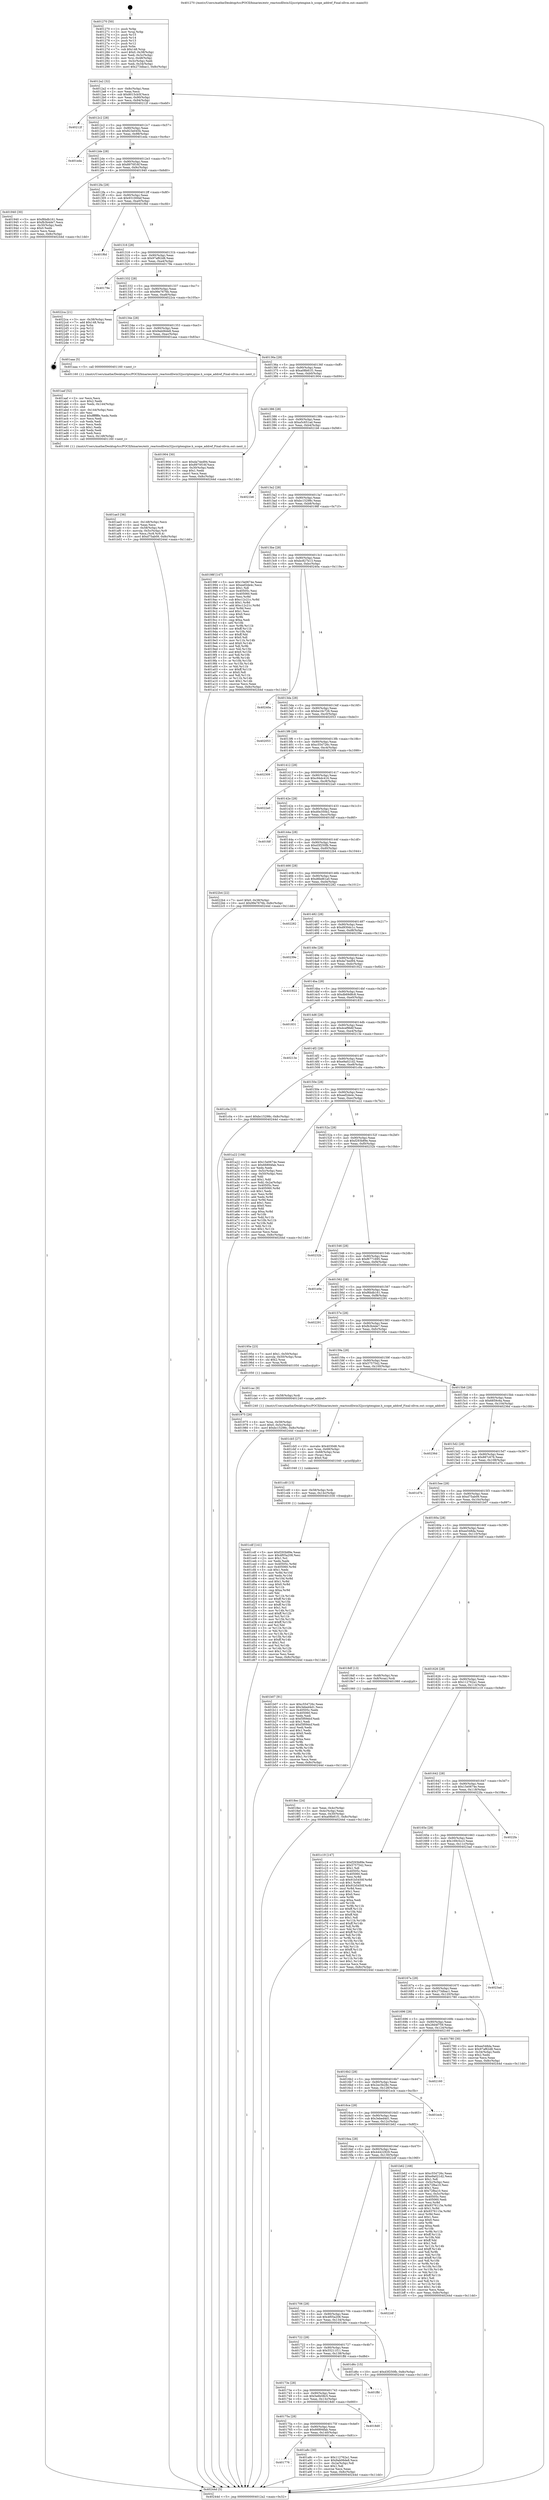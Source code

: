 digraph "0x401270" {
  label = "0x401270 (/mnt/c/Users/mathe/Desktop/tcc/POCII/binaries/extr_reactosdllwin32jscriptengine.h_scope_addref_Final-ollvm.out::main(0))"
  labelloc = "t"
  node[shape=record]

  Entry [label="",width=0.3,height=0.3,shape=circle,fillcolor=black,style=filled]
  "0x4012a2" [label="{
     0x4012a2 [32]\l
     | [instrs]\l
     &nbsp;&nbsp;0x4012a2 \<+6\>: mov -0x8c(%rbp),%eax\l
     &nbsp;&nbsp;0x4012a8 \<+2\>: mov %eax,%ecx\l
     &nbsp;&nbsp;0x4012aa \<+6\>: sub $0x8015cb5f,%ecx\l
     &nbsp;&nbsp;0x4012b0 \<+6\>: mov %eax,-0x90(%rbp)\l
     &nbsp;&nbsp;0x4012b6 \<+6\>: mov %ecx,-0x94(%rbp)\l
     &nbsp;&nbsp;0x4012bc \<+6\>: je 000000000040212f \<main+0xebf\>\l
  }"]
  "0x40212f" [label="{
     0x40212f\l
  }", style=dashed]
  "0x4012c2" [label="{
     0x4012c2 [28]\l
     | [instrs]\l
     &nbsp;&nbsp;0x4012c2 \<+5\>: jmp 00000000004012c7 \<main+0x57\>\l
     &nbsp;&nbsp;0x4012c7 \<+6\>: mov -0x90(%rbp),%eax\l
     &nbsp;&nbsp;0x4012cd \<+5\>: sub $0x823e045b,%eax\l
     &nbsp;&nbsp;0x4012d2 \<+6\>: mov %eax,-0x98(%rbp)\l
     &nbsp;&nbsp;0x4012d8 \<+6\>: je 0000000000401eda \<main+0xc6a\>\l
  }"]
  Exit [label="",width=0.3,height=0.3,shape=circle,fillcolor=black,style=filled,peripheries=2]
  "0x401eda" [label="{
     0x401eda\l
  }", style=dashed]
  "0x4012de" [label="{
     0x4012de [28]\l
     | [instrs]\l
     &nbsp;&nbsp;0x4012de \<+5\>: jmp 00000000004012e3 \<main+0x73\>\l
     &nbsp;&nbsp;0x4012e3 \<+6\>: mov -0x90(%rbp),%eax\l
     &nbsp;&nbsp;0x4012e9 \<+5\>: sub $0x8970f16f,%eax\l
     &nbsp;&nbsp;0x4012ee \<+6\>: mov %eax,-0x9c(%rbp)\l
     &nbsp;&nbsp;0x4012f4 \<+6\>: je 0000000000401940 \<main+0x6d0\>\l
  }"]
  "0x401cdf" [label="{
     0x401cdf [141]\l
     | [instrs]\l
     &nbsp;&nbsp;0x401cdf \<+5\>: mov $0xf293b89e,%eax\l
     &nbsp;&nbsp;0x401ce4 \<+5\>: mov $0x4f05a208,%esi\l
     &nbsp;&nbsp;0x401ce9 \<+2\>: mov $0x1,%cl\l
     &nbsp;&nbsp;0x401ceb \<+2\>: xor %edx,%edx\l
     &nbsp;&nbsp;0x401ced \<+8\>: mov 0x40505c,%r8d\l
     &nbsp;&nbsp;0x401cf5 \<+8\>: mov 0x405060,%r9d\l
     &nbsp;&nbsp;0x401cfd \<+3\>: sub $0x1,%edx\l
     &nbsp;&nbsp;0x401d00 \<+3\>: mov %r8d,%r10d\l
     &nbsp;&nbsp;0x401d03 \<+3\>: add %edx,%r10d\l
     &nbsp;&nbsp;0x401d06 \<+4\>: imul %r10d,%r8d\l
     &nbsp;&nbsp;0x401d0a \<+4\>: and $0x1,%r8d\l
     &nbsp;&nbsp;0x401d0e \<+4\>: cmp $0x0,%r8d\l
     &nbsp;&nbsp;0x401d12 \<+4\>: sete %r11b\l
     &nbsp;&nbsp;0x401d16 \<+4\>: cmp $0xa,%r9d\l
     &nbsp;&nbsp;0x401d1a \<+3\>: setl %bl\l
     &nbsp;&nbsp;0x401d1d \<+3\>: mov %r11b,%r14b\l
     &nbsp;&nbsp;0x401d20 \<+4\>: xor $0xff,%r14b\l
     &nbsp;&nbsp;0x401d24 \<+3\>: mov %bl,%r15b\l
     &nbsp;&nbsp;0x401d27 \<+4\>: xor $0xff,%r15b\l
     &nbsp;&nbsp;0x401d2b \<+3\>: xor $0x1,%cl\l
     &nbsp;&nbsp;0x401d2e \<+3\>: mov %r14b,%r12b\l
     &nbsp;&nbsp;0x401d31 \<+4\>: and $0xff,%r12b\l
     &nbsp;&nbsp;0x401d35 \<+3\>: and %cl,%r11b\l
     &nbsp;&nbsp;0x401d38 \<+3\>: mov %r15b,%r13b\l
     &nbsp;&nbsp;0x401d3b \<+4\>: and $0xff,%r13b\l
     &nbsp;&nbsp;0x401d3f \<+2\>: and %cl,%bl\l
     &nbsp;&nbsp;0x401d41 \<+3\>: or %r11b,%r12b\l
     &nbsp;&nbsp;0x401d44 \<+3\>: or %bl,%r13b\l
     &nbsp;&nbsp;0x401d47 \<+3\>: xor %r13b,%r12b\l
     &nbsp;&nbsp;0x401d4a \<+3\>: or %r15b,%r14b\l
     &nbsp;&nbsp;0x401d4d \<+4\>: xor $0xff,%r14b\l
     &nbsp;&nbsp;0x401d51 \<+3\>: or $0x1,%cl\l
     &nbsp;&nbsp;0x401d54 \<+3\>: and %cl,%r14b\l
     &nbsp;&nbsp;0x401d57 \<+3\>: or %r14b,%r12b\l
     &nbsp;&nbsp;0x401d5a \<+4\>: test $0x1,%r12b\l
     &nbsp;&nbsp;0x401d5e \<+3\>: cmovne %esi,%eax\l
     &nbsp;&nbsp;0x401d61 \<+6\>: mov %eax,-0x8c(%rbp)\l
     &nbsp;&nbsp;0x401d67 \<+5\>: jmp 000000000040244d \<main+0x11dd\>\l
  }"]
  "0x401940" [label="{
     0x401940 [30]\l
     | [instrs]\l
     &nbsp;&nbsp;0x401940 \<+5\>: mov $0xf6bdb161,%eax\l
     &nbsp;&nbsp;0x401945 \<+5\>: mov $0xfb3b4de7,%ecx\l
     &nbsp;&nbsp;0x40194a \<+3\>: mov -0x30(%rbp),%edx\l
     &nbsp;&nbsp;0x40194d \<+3\>: cmp $0x0,%edx\l
     &nbsp;&nbsp;0x401950 \<+3\>: cmove %ecx,%eax\l
     &nbsp;&nbsp;0x401953 \<+6\>: mov %eax,-0x8c(%rbp)\l
     &nbsp;&nbsp;0x401959 \<+5\>: jmp 000000000040244d \<main+0x11dd\>\l
  }"]
  "0x4012fa" [label="{
     0x4012fa [28]\l
     | [instrs]\l
     &nbsp;&nbsp;0x4012fa \<+5\>: jmp 00000000004012ff \<main+0x8f\>\l
     &nbsp;&nbsp;0x4012ff \<+6\>: mov -0x90(%rbp),%eax\l
     &nbsp;&nbsp;0x401305 \<+5\>: sub $0x931000ef,%eax\l
     &nbsp;&nbsp;0x40130a \<+6\>: mov %eax,-0xa0(%rbp)\l
     &nbsp;&nbsp;0x401310 \<+6\>: je 0000000000401f6d \<main+0xcfd\>\l
  }"]
  "0x401cd0" [label="{
     0x401cd0 [15]\l
     | [instrs]\l
     &nbsp;&nbsp;0x401cd0 \<+4\>: mov -0x58(%rbp),%rdi\l
     &nbsp;&nbsp;0x401cd4 \<+6\>: mov %eax,-0x14c(%rbp)\l
     &nbsp;&nbsp;0x401cda \<+5\>: call 0000000000401030 \<free@plt\>\l
     | [calls]\l
     &nbsp;&nbsp;0x401030 \{1\} (unknown)\l
  }"]
  "0x401f6d" [label="{
     0x401f6d\l
  }", style=dashed]
  "0x401316" [label="{
     0x401316 [28]\l
     | [instrs]\l
     &nbsp;&nbsp;0x401316 \<+5\>: jmp 000000000040131b \<main+0xab\>\l
     &nbsp;&nbsp;0x40131b \<+6\>: mov -0x90(%rbp),%eax\l
     &nbsp;&nbsp;0x401321 \<+5\>: sub $0x97af62d8,%eax\l
     &nbsp;&nbsp;0x401326 \<+6\>: mov %eax,-0xa4(%rbp)\l
     &nbsp;&nbsp;0x40132c \<+6\>: je 000000000040179e \<main+0x52e\>\l
  }"]
  "0x401cb5" [label="{
     0x401cb5 [27]\l
     | [instrs]\l
     &nbsp;&nbsp;0x401cb5 \<+10\>: movabs $0x4030d6,%rdi\l
     &nbsp;&nbsp;0x401cbf \<+4\>: mov %rax,-0x68(%rbp)\l
     &nbsp;&nbsp;0x401cc3 \<+4\>: mov -0x68(%rbp),%rax\l
     &nbsp;&nbsp;0x401cc7 \<+2\>: mov (%rax),%esi\l
     &nbsp;&nbsp;0x401cc9 \<+2\>: mov $0x0,%al\l
     &nbsp;&nbsp;0x401ccb \<+5\>: call 0000000000401040 \<printf@plt\>\l
     | [calls]\l
     &nbsp;&nbsp;0x401040 \{1\} (unknown)\l
  }"]
  "0x40179e" [label="{
     0x40179e\l
  }", style=dashed]
  "0x401332" [label="{
     0x401332 [28]\l
     | [instrs]\l
     &nbsp;&nbsp;0x401332 \<+5\>: jmp 0000000000401337 \<main+0xc7\>\l
     &nbsp;&nbsp;0x401337 \<+6\>: mov -0x90(%rbp),%eax\l
     &nbsp;&nbsp;0x40133d \<+5\>: sub $0x99e7676b,%eax\l
     &nbsp;&nbsp;0x401342 \<+6\>: mov %eax,-0xa8(%rbp)\l
     &nbsp;&nbsp;0x401348 \<+6\>: je 00000000004022ca \<main+0x105a\>\l
  }"]
  "0x401ae3" [label="{
     0x401ae3 [36]\l
     | [instrs]\l
     &nbsp;&nbsp;0x401ae3 \<+6\>: mov -0x148(%rbp),%ecx\l
     &nbsp;&nbsp;0x401ae9 \<+3\>: imul %eax,%ecx\l
     &nbsp;&nbsp;0x401aec \<+4\>: mov -0x58(%rbp),%r8\l
     &nbsp;&nbsp;0x401af0 \<+4\>: movslq -0x5c(%rbp),%r9\l
     &nbsp;&nbsp;0x401af4 \<+4\>: mov %ecx,(%r8,%r9,4)\l
     &nbsp;&nbsp;0x401af8 \<+10\>: movl $0xd75ab09,-0x8c(%rbp)\l
     &nbsp;&nbsp;0x401b02 \<+5\>: jmp 000000000040244d \<main+0x11dd\>\l
  }"]
  "0x4022ca" [label="{
     0x4022ca [21]\l
     | [instrs]\l
     &nbsp;&nbsp;0x4022ca \<+3\>: mov -0x38(%rbp),%eax\l
     &nbsp;&nbsp;0x4022cd \<+7\>: add $0x148,%rsp\l
     &nbsp;&nbsp;0x4022d4 \<+1\>: pop %rbx\l
     &nbsp;&nbsp;0x4022d5 \<+2\>: pop %r12\l
     &nbsp;&nbsp;0x4022d7 \<+2\>: pop %r13\l
     &nbsp;&nbsp;0x4022d9 \<+2\>: pop %r14\l
     &nbsp;&nbsp;0x4022db \<+2\>: pop %r15\l
     &nbsp;&nbsp;0x4022dd \<+1\>: pop %rbp\l
     &nbsp;&nbsp;0x4022de \<+1\>: ret\l
  }"]
  "0x40134e" [label="{
     0x40134e [28]\l
     | [instrs]\l
     &nbsp;&nbsp;0x40134e \<+5\>: jmp 0000000000401353 \<main+0xe3\>\l
     &nbsp;&nbsp;0x401353 \<+6\>: mov -0x90(%rbp),%eax\l
     &nbsp;&nbsp;0x401359 \<+5\>: sub $0x9ab06de8,%eax\l
     &nbsp;&nbsp;0x40135e \<+6\>: mov %eax,-0xac(%rbp)\l
     &nbsp;&nbsp;0x401364 \<+6\>: je 0000000000401aaa \<main+0x83a\>\l
  }"]
  "0x401aaf" [label="{
     0x401aaf [52]\l
     | [instrs]\l
     &nbsp;&nbsp;0x401aaf \<+2\>: xor %ecx,%ecx\l
     &nbsp;&nbsp;0x401ab1 \<+5\>: mov $0x2,%edx\l
     &nbsp;&nbsp;0x401ab6 \<+6\>: mov %edx,-0x144(%rbp)\l
     &nbsp;&nbsp;0x401abc \<+1\>: cltd\l
     &nbsp;&nbsp;0x401abd \<+6\>: mov -0x144(%rbp),%esi\l
     &nbsp;&nbsp;0x401ac3 \<+2\>: idiv %esi\l
     &nbsp;&nbsp;0x401ac5 \<+6\>: imul $0xfffffffe,%edx,%edx\l
     &nbsp;&nbsp;0x401acb \<+2\>: mov %ecx,%edi\l
     &nbsp;&nbsp;0x401acd \<+2\>: sub %edx,%edi\l
     &nbsp;&nbsp;0x401acf \<+2\>: mov %ecx,%edx\l
     &nbsp;&nbsp;0x401ad1 \<+3\>: sub $0x1,%edx\l
     &nbsp;&nbsp;0x401ad4 \<+2\>: add %edx,%edi\l
     &nbsp;&nbsp;0x401ad6 \<+2\>: sub %edi,%ecx\l
     &nbsp;&nbsp;0x401ad8 \<+6\>: mov %ecx,-0x148(%rbp)\l
     &nbsp;&nbsp;0x401ade \<+5\>: call 0000000000401160 \<next_i\>\l
     | [calls]\l
     &nbsp;&nbsp;0x401160 \{1\} (/mnt/c/Users/mathe/Desktop/tcc/POCII/binaries/extr_reactosdllwin32jscriptengine.h_scope_addref_Final-ollvm.out::next_i)\l
  }"]
  "0x401aaa" [label="{
     0x401aaa [5]\l
     | [instrs]\l
     &nbsp;&nbsp;0x401aaa \<+5\>: call 0000000000401160 \<next_i\>\l
     | [calls]\l
     &nbsp;&nbsp;0x401160 \{1\} (/mnt/c/Users/mathe/Desktop/tcc/POCII/binaries/extr_reactosdllwin32jscriptengine.h_scope_addref_Final-ollvm.out::next_i)\l
  }"]
  "0x40136a" [label="{
     0x40136a [28]\l
     | [instrs]\l
     &nbsp;&nbsp;0x40136a \<+5\>: jmp 000000000040136f \<main+0xff\>\l
     &nbsp;&nbsp;0x40136f \<+6\>: mov -0x90(%rbp),%eax\l
     &nbsp;&nbsp;0x401375 \<+5\>: sub $0xa08b81f1,%eax\l
     &nbsp;&nbsp;0x40137a \<+6\>: mov %eax,-0xb0(%rbp)\l
     &nbsp;&nbsp;0x401380 \<+6\>: je 0000000000401904 \<main+0x694\>\l
  }"]
  "0x401776" [label="{
     0x401776\l
  }", style=dashed]
  "0x401904" [label="{
     0x401904 [30]\l
     | [instrs]\l
     &nbsp;&nbsp;0x401904 \<+5\>: mov $0xda74ed94,%eax\l
     &nbsp;&nbsp;0x401909 \<+5\>: mov $0x8970f16f,%ecx\l
     &nbsp;&nbsp;0x40190e \<+3\>: mov -0x30(%rbp),%edx\l
     &nbsp;&nbsp;0x401911 \<+3\>: cmp $0x1,%edx\l
     &nbsp;&nbsp;0x401914 \<+3\>: cmovl %ecx,%eax\l
     &nbsp;&nbsp;0x401917 \<+6\>: mov %eax,-0x8c(%rbp)\l
     &nbsp;&nbsp;0x40191d \<+5\>: jmp 000000000040244d \<main+0x11dd\>\l
  }"]
  "0x401386" [label="{
     0x401386 [28]\l
     | [instrs]\l
     &nbsp;&nbsp;0x401386 \<+5\>: jmp 000000000040138b \<main+0x11b\>\l
     &nbsp;&nbsp;0x40138b \<+6\>: mov -0x90(%rbp),%eax\l
     &nbsp;&nbsp;0x401391 \<+5\>: sub $0xa5c651ad,%eax\l
     &nbsp;&nbsp;0x401396 \<+6\>: mov %eax,-0xb4(%rbp)\l
     &nbsp;&nbsp;0x40139c \<+6\>: je 00000000004021b6 \<main+0xf46\>\l
  }"]
  "0x401a8c" [label="{
     0x401a8c [30]\l
     | [instrs]\l
     &nbsp;&nbsp;0x401a8c \<+5\>: mov $0x112762a1,%eax\l
     &nbsp;&nbsp;0x401a91 \<+5\>: mov $0x9ab06de8,%ecx\l
     &nbsp;&nbsp;0x401a96 \<+3\>: mov -0x2a(%rbp),%dl\l
     &nbsp;&nbsp;0x401a99 \<+3\>: test $0x1,%dl\l
     &nbsp;&nbsp;0x401a9c \<+3\>: cmovne %ecx,%eax\l
     &nbsp;&nbsp;0x401a9f \<+6\>: mov %eax,-0x8c(%rbp)\l
     &nbsp;&nbsp;0x401aa5 \<+5\>: jmp 000000000040244d \<main+0x11dd\>\l
  }"]
  "0x4021b6" [label="{
     0x4021b6\l
  }", style=dashed]
  "0x4013a2" [label="{
     0x4013a2 [28]\l
     | [instrs]\l
     &nbsp;&nbsp;0x4013a2 \<+5\>: jmp 00000000004013a7 \<main+0x137\>\l
     &nbsp;&nbsp;0x4013a7 \<+6\>: mov -0x90(%rbp),%eax\l
     &nbsp;&nbsp;0x4013ad \<+5\>: sub $0xbc15298c,%eax\l
     &nbsp;&nbsp;0x4013b2 \<+6\>: mov %eax,-0xb8(%rbp)\l
     &nbsp;&nbsp;0x4013b8 \<+6\>: je 000000000040198f \<main+0x71f\>\l
  }"]
  "0x40175a" [label="{
     0x40175a [28]\l
     | [instrs]\l
     &nbsp;&nbsp;0x40175a \<+5\>: jmp 000000000040175f \<main+0x4ef\>\l
     &nbsp;&nbsp;0x40175f \<+6\>: mov -0x90(%rbp),%eax\l
     &nbsp;&nbsp;0x401765 \<+5\>: sub $0x66894fab,%eax\l
     &nbsp;&nbsp;0x40176a \<+6\>: mov %eax,-0x140(%rbp)\l
     &nbsp;&nbsp;0x401770 \<+6\>: je 0000000000401a8c \<main+0x81c\>\l
  }"]
  "0x40198f" [label="{
     0x40198f [147]\l
     | [instrs]\l
     &nbsp;&nbsp;0x40198f \<+5\>: mov $0x15e0674e,%eax\l
     &nbsp;&nbsp;0x401994 \<+5\>: mov $0xeef2de4c,%ecx\l
     &nbsp;&nbsp;0x401999 \<+2\>: mov $0x1,%dl\l
     &nbsp;&nbsp;0x40199b \<+7\>: mov 0x40505c,%esi\l
     &nbsp;&nbsp;0x4019a2 \<+7\>: mov 0x405060,%edi\l
     &nbsp;&nbsp;0x4019a9 \<+3\>: mov %esi,%r8d\l
     &nbsp;&nbsp;0x4019ac \<+7\>: sub $0xc12c21c,%r8d\l
     &nbsp;&nbsp;0x4019b3 \<+4\>: sub $0x1,%r8d\l
     &nbsp;&nbsp;0x4019b7 \<+7\>: add $0xc12c21c,%r8d\l
     &nbsp;&nbsp;0x4019be \<+4\>: imul %r8d,%esi\l
     &nbsp;&nbsp;0x4019c2 \<+3\>: and $0x1,%esi\l
     &nbsp;&nbsp;0x4019c5 \<+3\>: cmp $0x0,%esi\l
     &nbsp;&nbsp;0x4019c8 \<+4\>: sete %r9b\l
     &nbsp;&nbsp;0x4019cc \<+3\>: cmp $0xa,%edi\l
     &nbsp;&nbsp;0x4019cf \<+4\>: setl %r10b\l
     &nbsp;&nbsp;0x4019d3 \<+3\>: mov %r9b,%r11b\l
     &nbsp;&nbsp;0x4019d6 \<+4\>: xor $0xff,%r11b\l
     &nbsp;&nbsp;0x4019da \<+3\>: mov %r10b,%bl\l
     &nbsp;&nbsp;0x4019dd \<+3\>: xor $0xff,%bl\l
     &nbsp;&nbsp;0x4019e0 \<+3\>: xor $0x0,%dl\l
     &nbsp;&nbsp;0x4019e3 \<+3\>: mov %r11b,%r14b\l
     &nbsp;&nbsp;0x4019e6 \<+4\>: and $0x0,%r14b\l
     &nbsp;&nbsp;0x4019ea \<+3\>: and %dl,%r9b\l
     &nbsp;&nbsp;0x4019ed \<+3\>: mov %bl,%r15b\l
     &nbsp;&nbsp;0x4019f0 \<+4\>: and $0x0,%r15b\l
     &nbsp;&nbsp;0x4019f4 \<+3\>: and %dl,%r10b\l
     &nbsp;&nbsp;0x4019f7 \<+3\>: or %r9b,%r14b\l
     &nbsp;&nbsp;0x4019fa \<+3\>: or %r10b,%r15b\l
     &nbsp;&nbsp;0x4019fd \<+3\>: xor %r15b,%r14b\l
     &nbsp;&nbsp;0x401a00 \<+3\>: or %bl,%r11b\l
     &nbsp;&nbsp;0x401a03 \<+4\>: xor $0xff,%r11b\l
     &nbsp;&nbsp;0x401a07 \<+3\>: or $0x0,%dl\l
     &nbsp;&nbsp;0x401a0a \<+3\>: and %dl,%r11b\l
     &nbsp;&nbsp;0x401a0d \<+3\>: or %r11b,%r14b\l
     &nbsp;&nbsp;0x401a10 \<+4\>: test $0x1,%r14b\l
     &nbsp;&nbsp;0x401a14 \<+3\>: cmovne %ecx,%eax\l
     &nbsp;&nbsp;0x401a17 \<+6\>: mov %eax,-0x8c(%rbp)\l
     &nbsp;&nbsp;0x401a1d \<+5\>: jmp 000000000040244d \<main+0x11dd\>\l
  }"]
  "0x4013be" [label="{
     0x4013be [28]\l
     | [instrs]\l
     &nbsp;&nbsp;0x4013be \<+5\>: jmp 00000000004013c3 \<main+0x153\>\l
     &nbsp;&nbsp;0x4013c3 \<+6\>: mov -0x90(%rbp),%eax\l
     &nbsp;&nbsp;0x4013c9 \<+5\>: sub $0xbc827b13,%eax\l
     &nbsp;&nbsp;0x4013ce \<+6\>: mov %eax,-0xbc(%rbp)\l
     &nbsp;&nbsp;0x4013d4 \<+6\>: je 000000000040240a \<main+0x119a\>\l
  }"]
  "0x4018d0" [label="{
     0x4018d0\l
  }", style=dashed]
  "0x40240a" [label="{
     0x40240a\l
  }", style=dashed]
  "0x4013da" [label="{
     0x4013da [28]\l
     | [instrs]\l
     &nbsp;&nbsp;0x4013da \<+5\>: jmp 00000000004013df \<main+0x16f\>\l
     &nbsp;&nbsp;0x4013df \<+6\>: mov -0x90(%rbp),%eax\l
     &nbsp;&nbsp;0x4013e5 \<+5\>: sub $0xbe16c726,%eax\l
     &nbsp;&nbsp;0x4013ea \<+6\>: mov %eax,-0xc0(%rbp)\l
     &nbsp;&nbsp;0x4013f0 \<+6\>: je 0000000000402053 \<main+0xde3\>\l
  }"]
  "0x40173e" [label="{
     0x40173e [28]\l
     | [instrs]\l
     &nbsp;&nbsp;0x40173e \<+5\>: jmp 0000000000401743 \<main+0x4d3\>\l
     &nbsp;&nbsp;0x401743 \<+6\>: mov -0x90(%rbp),%eax\l
     &nbsp;&nbsp;0x401749 \<+5\>: sub $0x5e6b58c5,%eax\l
     &nbsp;&nbsp;0x40174e \<+6\>: mov %eax,-0x13c(%rbp)\l
     &nbsp;&nbsp;0x401754 \<+6\>: je 00000000004018d0 \<main+0x660\>\l
  }"]
  "0x402053" [label="{
     0x402053\l
  }", style=dashed]
  "0x4013f6" [label="{
     0x4013f6 [28]\l
     | [instrs]\l
     &nbsp;&nbsp;0x4013f6 \<+5\>: jmp 00000000004013fb \<main+0x18b\>\l
     &nbsp;&nbsp;0x4013fb \<+6\>: mov -0x90(%rbp),%eax\l
     &nbsp;&nbsp;0x401401 \<+5\>: sub $0xc554726c,%eax\l
     &nbsp;&nbsp;0x401406 \<+6\>: mov %eax,-0xc4(%rbp)\l
     &nbsp;&nbsp;0x40140c \<+6\>: je 0000000000402309 \<main+0x1099\>\l
  }"]
  "0x401ffd" [label="{
     0x401ffd\l
  }", style=dashed]
  "0x402309" [label="{
     0x402309\l
  }", style=dashed]
  "0x401412" [label="{
     0x401412 [28]\l
     | [instrs]\l
     &nbsp;&nbsp;0x401412 \<+5\>: jmp 0000000000401417 \<main+0x1a7\>\l
     &nbsp;&nbsp;0x401417 \<+6\>: mov -0x90(%rbp),%eax\l
     &nbsp;&nbsp;0x40141d \<+5\>: sub $0xc94dc416,%eax\l
     &nbsp;&nbsp;0x401422 \<+6\>: mov %eax,-0xc8(%rbp)\l
     &nbsp;&nbsp;0x401428 \<+6\>: je 00000000004022a0 \<main+0x1030\>\l
  }"]
  "0x401722" [label="{
     0x401722 [28]\l
     | [instrs]\l
     &nbsp;&nbsp;0x401722 \<+5\>: jmp 0000000000401727 \<main+0x4b7\>\l
     &nbsp;&nbsp;0x401727 \<+6\>: mov -0x90(%rbp),%eax\l
     &nbsp;&nbsp;0x40172d \<+5\>: sub $0x55211f11,%eax\l
     &nbsp;&nbsp;0x401732 \<+6\>: mov %eax,-0x138(%rbp)\l
     &nbsp;&nbsp;0x401738 \<+6\>: je 0000000000401ffd \<main+0xd8d\>\l
  }"]
  "0x4022a0" [label="{
     0x4022a0\l
  }", style=dashed]
  "0x40142e" [label="{
     0x40142e [28]\l
     | [instrs]\l
     &nbsp;&nbsp;0x40142e \<+5\>: jmp 0000000000401433 \<main+0x1c3\>\l
     &nbsp;&nbsp;0x401433 \<+6\>: mov -0x90(%rbp),%eax\l
     &nbsp;&nbsp;0x401439 \<+5\>: sub $0xd0e350e2,%eax\l
     &nbsp;&nbsp;0x40143e \<+6\>: mov %eax,-0xcc(%rbp)\l
     &nbsp;&nbsp;0x401444 \<+6\>: je 0000000000401fdf \<main+0xd6f\>\l
  }"]
  "0x401d6c" [label="{
     0x401d6c [15]\l
     | [instrs]\l
     &nbsp;&nbsp;0x401d6c \<+10\>: movl $0xd3f250fb,-0x8c(%rbp)\l
     &nbsp;&nbsp;0x401d76 \<+5\>: jmp 000000000040244d \<main+0x11dd\>\l
  }"]
  "0x401fdf" [label="{
     0x401fdf\l
  }", style=dashed]
  "0x40144a" [label="{
     0x40144a [28]\l
     | [instrs]\l
     &nbsp;&nbsp;0x40144a \<+5\>: jmp 000000000040144f \<main+0x1df\>\l
     &nbsp;&nbsp;0x40144f \<+6\>: mov -0x90(%rbp),%eax\l
     &nbsp;&nbsp;0x401455 \<+5\>: sub $0xd3f250fb,%eax\l
     &nbsp;&nbsp;0x40145a \<+6\>: mov %eax,-0xd0(%rbp)\l
     &nbsp;&nbsp;0x401460 \<+6\>: je 00000000004022b4 \<main+0x1044\>\l
  }"]
  "0x401706" [label="{
     0x401706 [28]\l
     | [instrs]\l
     &nbsp;&nbsp;0x401706 \<+5\>: jmp 000000000040170b \<main+0x49b\>\l
     &nbsp;&nbsp;0x40170b \<+6\>: mov -0x90(%rbp),%eax\l
     &nbsp;&nbsp;0x401711 \<+5\>: sub $0x4f05a208,%eax\l
     &nbsp;&nbsp;0x401716 \<+6\>: mov %eax,-0x134(%rbp)\l
     &nbsp;&nbsp;0x40171c \<+6\>: je 0000000000401d6c \<main+0xafc\>\l
  }"]
  "0x4022b4" [label="{
     0x4022b4 [22]\l
     | [instrs]\l
     &nbsp;&nbsp;0x4022b4 \<+7\>: movl $0x0,-0x38(%rbp)\l
     &nbsp;&nbsp;0x4022bb \<+10\>: movl $0x99e7676b,-0x8c(%rbp)\l
     &nbsp;&nbsp;0x4022c5 \<+5\>: jmp 000000000040244d \<main+0x11dd\>\l
  }"]
  "0x401466" [label="{
     0x401466 [28]\l
     | [instrs]\l
     &nbsp;&nbsp;0x401466 \<+5\>: jmp 000000000040146b \<main+0x1fb\>\l
     &nbsp;&nbsp;0x40146b \<+6\>: mov -0x90(%rbp),%eax\l
     &nbsp;&nbsp;0x401471 \<+5\>: sub $0xd6bd61a0,%eax\l
     &nbsp;&nbsp;0x401476 \<+6\>: mov %eax,-0xd4(%rbp)\l
     &nbsp;&nbsp;0x40147c \<+6\>: je 0000000000402282 \<main+0x1012\>\l
  }"]
  "0x4022df" [label="{
     0x4022df\l
  }", style=dashed]
  "0x402282" [label="{
     0x402282\l
  }", style=dashed]
  "0x401482" [label="{
     0x401482 [28]\l
     | [instrs]\l
     &nbsp;&nbsp;0x401482 \<+5\>: jmp 0000000000401487 \<main+0x217\>\l
     &nbsp;&nbsp;0x401487 \<+6\>: mov -0x90(%rbp),%eax\l
     &nbsp;&nbsp;0x40148d \<+5\>: sub $0xd930dc1c,%eax\l
     &nbsp;&nbsp;0x401492 \<+6\>: mov %eax,-0xd8(%rbp)\l
     &nbsp;&nbsp;0x401498 \<+6\>: je 000000000040239e \<main+0x112e\>\l
  }"]
  "0x4016ea" [label="{
     0x4016ea [28]\l
     | [instrs]\l
     &nbsp;&nbsp;0x4016ea \<+5\>: jmp 00000000004016ef \<main+0x47f\>\l
     &nbsp;&nbsp;0x4016ef \<+6\>: mov -0x90(%rbp),%eax\l
     &nbsp;&nbsp;0x4016f5 \<+5\>: sub $0x44422929,%eax\l
     &nbsp;&nbsp;0x4016fa \<+6\>: mov %eax,-0x130(%rbp)\l
     &nbsp;&nbsp;0x401700 \<+6\>: je 00000000004022df \<main+0x106f\>\l
  }"]
  "0x40239e" [label="{
     0x40239e\l
  }", style=dashed]
  "0x40149e" [label="{
     0x40149e [28]\l
     | [instrs]\l
     &nbsp;&nbsp;0x40149e \<+5\>: jmp 00000000004014a3 \<main+0x233\>\l
     &nbsp;&nbsp;0x4014a3 \<+6\>: mov -0x90(%rbp),%eax\l
     &nbsp;&nbsp;0x4014a9 \<+5\>: sub $0xda74ed94,%eax\l
     &nbsp;&nbsp;0x4014ae \<+6\>: mov %eax,-0xdc(%rbp)\l
     &nbsp;&nbsp;0x4014b4 \<+6\>: je 0000000000401922 \<main+0x6b2\>\l
  }"]
  "0x401b62" [label="{
     0x401b62 [168]\l
     | [instrs]\l
     &nbsp;&nbsp;0x401b62 \<+5\>: mov $0xc554726c,%eax\l
     &nbsp;&nbsp;0x401b67 \<+5\>: mov $0xe9a021d2,%ecx\l
     &nbsp;&nbsp;0x401b6c \<+2\>: mov $0x1,%dl\l
     &nbsp;&nbsp;0x401b6e \<+3\>: mov -0x5c(%rbp),%esi\l
     &nbsp;&nbsp;0x401b71 \<+6\>: add $0x72fba10,%esi\l
     &nbsp;&nbsp;0x401b77 \<+3\>: add $0x1,%esi\l
     &nbsp;&nbsp;0x401b7a \<+6\>: sub $0x72fba10,%esi\l
     &nbsp;&nbsp;0x401b80 \<+3\>: mov %esi,-0x5c(%rbp)\l
     &nbsp;&nbsp;0x401b83 \<+7\>: mov 0x40505c,%esi\l
     &nbsp;&nbsp;0x401b8a \<+7\>: mov 0x405060,%edi\l
     &nbsp;&nbsp;0x401b91 \<+3\>: mov %esi,%r8d\l
     &nbsp;&nbsp;0x401b94 \<+7\>: add $0x9376115e,%r8d\l
     &nbsp;&nbsp;0x401b9b \<+4\>: sub $0x1,%r8d\l
     &nbsp;&nbsp;0x401b9f \<+7\>: sub $0x9376115e,%r8d\l
     &nbsp;&nbsp;0x401ba6 \<+4\>: imul %r8d,%esi\l
     &nbsp;&nbsp;0x401baa \<+3\>: and $0x1,%esi\l
     &nbsp;&nbsp;0x401bad \<+3\>: cmp $0x0,%esi\l
     &nbsp;&nbsp;0x401bb0 \<+4\>: sete %r9b\l
     &nbsp;&nbsp;0x401bb4 \<+3\>: cmp $0xa,%edi\l
     &nbsp;&nbsp;0x401bb7 \<+4\>: setl %r10b\l
     &nbsp;&nbsp;0x401bbb \<+3\>: mov %r9b,%r11b\l
     &nbsp;&nbsp;0x401bbe \<+4\>: xor $0xff,%r11b\l
     &nbsp;&nbsp;0x401bc2 \<+3\>: mov %r10b,%bl\l
     &nbsp;&nbsp;0x401bc5 \<+3\>: xor $0xff,%bl\l
     &nbsp;&nbsp;0x401bc8 \<+3\>: xor $0x1,%dl\l
     &nbsp;&nbsp;0x401bcb \<+3\>: mov %r11b,%r14b\l
     &nbsp;&nbsp;0x401bce \<+4\>: and $0xff,%r14b\l
     &nbsp;&nbsp;0x401bd2 \<+3\>: and %dl,%r9b\l
     &nbsp;&nbsp;0x401bd5 \<+3\>: mov %bl,%r15b\l
     &nbsp;&nbsp;0x401bd8 \<+4\>: and $0xff,%r15b\l
     &nbsp;&nbsp;0x401bdc \<+3\>: and %dl,%r10b\l
     &nbsp;&nbsp;0x401bdf \<+3\>: or %r9b,%r14b\l
     &nbsp;&nbsp;0x401be2 \<+3\>: or %r10b,%r15b\l
     &nbsp;&nbsp;0x401be5 \<+3\>: xor %r15b,%r14b\l
     &nbsp;&nbsp;0x401be8 \<+3\>: or %bl,%r11b\l
     &nbsp;&nbsp;0x401beb \<+4\>: xor $0xff,%r11b\l
     &nbsp;&nbsp;0x401bef \<+3\>: or $0x1,%dl\l
     &nbsp;&nbsp;0x401bf2 \<+3\>: and %dl,%r11b\l
     &nbsp;&nbsp;0x401bf5 \<+3\>: or %r11b,%r14b\l
     &nbsp;&nbsp;0x401bf8 \<+4\>: test $0x1,%r14b\l
     &nbsp;&nbsp;0x401bfc \<+3\>: cmovne %ecx,%eax\l
     &nbsp;&nbsp;0x401bff \<+6\>: mov %eax,-0x8c(%rbp)\l
     &nbsp;&nbsp;0x401c05 \<+5\>: jmp 000000000040244d \<main+0x11dd\>\l
  }"]
  "0x401922" [label="{
     0x401922\l
  }", style=dashed]
  "0x4014ba" [label="{
     0x4014ba [28]\l
     | [instrs]\l
     &nbsp;&nbsp;0x4014ba \<+5\>: jmp 00000000004014bf \<main+0x24f\>\l
     &nbsp;&nbsp;0x4014bf \<+6\>: mov -0x90(%rbp),%eax\l
     &nbsp;&nbsp;0x4014c5 \<+5\>: sub $0xdb69d8c8,%eax\l
     &nbsp;&nbsp;0x4014ca \<+6\>: mov %eax,-0xe0(%rbp)\l
     &nbsp;&nbsp;0x4014d0 \<+6\>: je 0000000000401831 \<main+0x5c1\>\l
  }"]
  "0x4016ce" [label="{
     0x4016ce [28]\l
     | [instrs]\l
     &nbsp;&nbsp;0x4016ce \<+5\>: jmp 00000000004016d3 \<main+0x463\>\l
     &nbsp;&nbsp;0x4016d3 \<+6\>: mov -0x90(%rbp),%eax\l
     &nbsp;&nbsp;0x4016d9 \<+5\>: sub $0x3ebed4d1,%eax\l
     &nbsp;&nbsp;0x4016de \<+6\>: mov %eax,-0x12c(%rbp)\l
     &nbsp;&nbsp;0x4016e4 \<+6\>: je 0000000000401b62 \<main+0x8f2\>\l
  }"]
  "0x401831" [label="{
     0x401831\l
  }", style=dashed]
  "0x4014d6" [label="{
     0x4014d6 [28]\l
     | [instrs]\l
     &nbsp;&nbsp;0x4014d6 \<+5\>: jmp 00000000004014db \<main+0x26b\>\l
     &nbsp;&nbsp;0x4014db \<+6\>: mov -0x90(%rbp),%eax\l
     &nbsp;&nbsp;0x4014e1 \<+5\>: sub $0xdcef9b6f,%eax\l
     &nbsp;&nbsp;0x4014e6 \<+6\>: mov %eax,-0xe4(%rbp)\l
     &nbsp;&nbsp;0x4014ec \<+6\>: je 000000000040213e \<main+0xece\>\l
  }"]
  "0x401ecb" [label="{
     0x401ecb\l
  }", style=dashed]
  "0x40213e" [label="{
     0x40213e\l
  }", style=dashed]
  "0x4014f2" [label="{
     0x4014f2 [28]\l
     | [instrs]\l
     &nbsp;&nbsp;0x4014f2 \<+5\>: jmp 00000000004014f7 \<main+0x287\>\l
     &nbsp;&nbsp;0x4014f7 \<+6\>: mov -0x90(%rbp),%eax\l
     &nbsp;&nbsp;0x4014fd \<+5\>: sub $0xe9a021d2,%eax\l
     &nbsp;&nbsp;0x401502 \<+6\>: mov %eax,-0xe8(%rbp)\l
     &nbsp;&nbsp;0x401508 \<+6\>: je 0000000000401c0a \<main+0x99a\>\l
  }"]
  "0x4016b2" [label="{
     0x4016b2 [28]\l
     | [instrs]\l
     &nbsp;&nbsp;0x4016b2 \<+5\>: jmp 00000000004016b7 \<main+0x447\>\l
     &nbsp;&nbsp;0x4016b7 \<+6\>: mov -0x90(%rbp),%eax\l
     &nbsp;&nbsp;0x4016bd \<+5\>: sub $0x2ec5b28c,%eax\l
     &nbsp;&nbsp;0x4016c2 \<+6\>: mov %eax,-0x128(%rbp)\l
     &nbsp;&nbsp;0x4016c8 \<+6\>: je 0000000000401ecb \<main+0xc5b\>\l
  }"]
  "0x401c0a" [label="{
     0x401c0a [15]\l
     | [instrs]\l
     &nbsp;&nbsp;0x401c0a \<+10\>: movl $0xbc15298c,-0x8c(%rbp)\l
     &nbsp;&nbsp;0x401c14 \<+5\>: jmp 000000000040244d \<main+0x11dd\>\l
  }"]
  "0x40150e" [label="{
     0x40150e [28]\l
     | [instrs]\l
     &nbsp;&nbsp;0x40150e \<+5\>: jmp 0000000000401513 \<main+0x2a3\>\l
     &nbsp;&nbsp;0x401513 \<+6\>: mov -0x90(%rbp),%eax\l
     &nbsp;&nbsp;0x401519 \<+5\>: sub $0xeef2de4c,%eax\l
     &nbsp;&nbsp;0x40151e \<+6\>: mov %eax,-0xec(%rbp)\l
     &nbsp;&nbsp;0x401524 \<+6\>: je 0000000000401a22 \<main+0x7b2\>\l
  }"]
  "0x402160" [label="{
     0x402160\l
  }", style=dashed]
  "0x401a22" [label="{
     0x401a22 [106]\l
     | [instrs]\l
     &nbsp;&nbsp;0x401a22 \<+5\>: mov $0x15e0674e,%eax\l
     &nbsp;&nbsp;0x401a27 \<+5\>: mov $0x66894fab,%ecx\l
     &nbsp;&nbsp;0x401a2c \<+2\>: xor %edx,%edx\l
     &nbsp;&nbsp;0x401a2e \<+3\>: mov -0x5c(%rbp),%esi\l
     &nbsp;&nbsp;0x401a31 \<+3\>: cmp -0x50(%rbp),%esi\l
     &nbsp;&nbsp;0x401a34 \<+4\>: setl %dil\l
     &nbsp;&nbsp;0x401a38 \<+4\>: and $0x1,%dil\l
     &nbsp;&nbsp;0x401a3c \<+4\>: mov %dil,-0x2a(%rbp)\l
     &nbsp;&nbsp;0x401a40 \<+7\>: mov 0x40505c,%esi\l
     &nbsp;&nbsp;0x401a47 \<+8\>: mov 0x405060,%r8d\l
     &nbsp;&nbsp;0x401a4f \<+3\>: sub $0x1,%edx\l
     &nbsp;&nbsp;0x401a52 \<+3\>: mov %esi,%r9d\l
     &nbsp;&nbsp;0x401a55 \<+3\>: add %edx,%r9d\l
     &nbsp;&nbsp;0x401a58 \<+4\>: imul %r9d,%esi\l
     &nbsp;&nbsp;0x401a5c \<+3\>: and $0x1,%esi\l
     &nbsp;&nbsp;0x401a5f \<+3\>: cmp $0x0,%esi\l
     &nbsp;&nbsp;0x401a62 \<+4\>: sete %dil\l
     &nbsp;&nbsp;0x401a66 \<+4\>: cmp $0xa,%r8d\l
     &nbsp;&nbsp;0x401a6a \<+4\>: setl %r10b\l
     &nbsp;&nbsp;0x401a6e \<+3\>: mov %dil,%r11b\l
     &nbsp;&nbsp;0x401a71 \<+3\>: and %r10b,%r11b\l
     &nbsp;&nbsp;0x401a74 \<+3\>: xor %r10b,%dil\l
     &nbsp;&nbsp;0x401a77 \<+3\>: or %dil,%r11b\l
     &nbsp;&nbsp;0x401a7a \<+4\>: test $0x1,%r11b\l
     &nbsp;&nbsp;0x401a7e \<+3\>: cmovne %ecx,%eax\l
     &nbsp;&nbsp;0x401a81 \<+6\>: mov %eax,-0x8c(%rbp)\l
     &nbsp;&nbsp;0x401a87 \<+5\>: jmp 000000000040244d \<main+0x11dd\>\l
  }"]
  "0x40152a" [label="{
     0x40152a [28]\l
     | [instrs]\l
     &nbsp;&nbsp;0x40152a \<+5\>: jmp 000000000040152f \<main+0x2bf\>\l
     &nbsp;&nbsp;0x40152f \<+6\>: mov -0x90(%rbp),%eax\l
     &nbsp;&nbsp;0x401535 \<+5\>: sub $0xf293b89e,%eax\l
     &nbsp;&nbsp;0x40153a \<+6\>: mov %eax,-0xf0(%rbp)\l
     &nbsp;&nbsp;0x401540 \<+6\>: je 000000000040232b \<main+0x10bb\>\l
  }"]
  "0x401975" [label="{
     0x401975 [26]\l
     | [instrs]\l
     &nbsp;&nbsp;0x401975 \<+4\>: mov %rax,-0x58(%rbp)\l
     &nbsp;&nbsp;0x401979 \<+7\>: movl $0x0,-0x5c(%rbp)\l
     &nbsp;&nbsp;0x401980 \<+10\>: movl $0xbc15298c,-0x8c(%rbp)\l
     &nbsp;&nbsp;0x40198a \<+5\>: jmp 000000000040244d \<main+0x11dd\>\l
  }"]
  "0x40232b" [label="{
     0x40232b\l
  }", style=dashed]
  "0x401546" [label="{
     0x401546 [28]\l
     | [instrs]\l
     &nbsp;&nbsp;0x401546 \<+5\>: jmp 000000000040154b \<main+0x2db\>\l
     &nbsp;&nbsp;0x40154b \<+6\>: mov -0x90(%rbp),%eax\l
     &nbsp;&nbsp;0x401551 \<+5\>: sub $0xf6771695,%eax\l
     &nbsp;&nbsp;0x401556 \<+6\>: mov %eax,-0xf4(%rbp)\l
     &nbsp;&nbsp;0x40155c \<+6\>: je 0000000000401e0e \<main+0xb9e\>\l
  }"]
  "0x4018ec" [label="{
     0x4018ec [24]\l
     | [instrs]\l
     &nbsp;&nbsp;0x4018ec \<+3\>: mov %eax,-0x4c(%rbp)\l
     &nbsp;&nbsp;0x4018ef \<+3\>: mov -0x4c(%rbp),%eax\l
     &nbsp;&nbsp;0x4018f2 \<+3\>: mov %eax,-0x30(%rbp)\l
     &nbsp;&nbsp;0x4018f5 \<+10\>: movl $0xa08b81f1,-0x8c(%rbp)\l
     &nbsp;&nbsp;0x4018ff \<+5\>: jmp 000000000040244d \<main+0x11dd\>\l
  }"]
  "0x401e0e" [label="{
     0x401e0e\l
  }", style=dashed]
  "0x401562" [label="{
     0x401562 [28]\l
     | [instrs]\l
     &nbsp;&nbsp;0x401562 \<+5\>: jmp 0000000000401567 \<main+0x2f7\>\l
     &nbsp;&nbsp;0x401567 \<+6\>: mov -0x90(%rbp),%eax\l
     &nbsp;&nbsp;0x40156d \<+5\>: sub $0xf6bdb161,%eax\l
     &nbsp;&nbsp;0x401572 \<+6\>: mov %eax,-0xf8(%rbp)\l
     &nbsp;&nbsp;0x401578 \<+6\>: je 0000000000402291 \<main+0x1021\>\l
  }"]
  "0x401270" [label="{
     0x401270 [50]\l
     | [instrs]\l
     &nbsp;&nbsp;0x401270 \<+1\>: push %rbp\l
     &nbsp;&nbsp;0x401271 \<+3\>: mov %rsp,%rbp\l
     &nbsp;&nbsp;0x401274 \<+2\>: push %r15\l
     &nbsp;&nbsp;0x401276 \<+2\>: push %r14\l
     &nbsp;&nbsp;0x401278 \<+2\>: push %r13\l
     &nbsp;&nbsp;0x40127a \<+2\>: push %r12\l
     &nbsp;&nbsp;0x40127c \<+1\>: push %rbx\l
     &nbsp;&nbsp;0x40127d \<+7\>: sub $0x148,%rsp\l
     &nbsp;&nbsp;0x401284 \<+7\>: movl $0x0,-0x38(%rbp)\l
     &nbsp;&nbsp;0x40128b \<+3\>: mov %edi,-0x3c(%rbp)\l
     &nbsp;&nbsp;0x40128e \<+4\>: mov %rsi,-0x48(%rbp)\l
     &nbsp;&nbsp;0x401292 \<+3\>: mov -0x3c(%rbp),%edi\l
     &nbsp;&nbsp;0x401295 \<+3\>: mov %edi,-0x34(%rbp)\l
     &nbsp;&nbsp;0x401298 \<+10\>: movl $0x273dbac1,-0x8c(%rbp)\l
  }"]
  "0x402291" [label="{
     0x402291\l
  }", style=dashed]
  "0x40157e" [label="{
     0x40157e [28]\l
     | [instrs]\l
     &nbsp;&nbsp;0x40157e \<+5\>: jmp 0000000000401583 \<main+0x313\>\l
     &nbsp;&nbsp;0x401583 \<+6\>: mov -0x90(%rbp),%eax\l
     &nbsp;&nbsp;0x401589 \<+5\>: sub $0xfb3b4de7,%eax\l
     &nbsp;&nbsp;0x40158e \<+6\>: mov %eax,-0xfc(%rbp)\l
     &nbsp;&nbsp;0x401594 \<+6\>: je 000000000040195e \<main+0x6ee\>\l
  }"]
  "0x40244d" [label="{
     0x40244d [5]\l
     | [instrs]\l
     &nbsp;&nbsp;0x40244d \<+5\>: jmp 00000000004012a2 \<main+0x32\>\l
  }"]
  "0x40195e" [label="{
     0x40195e [23]\l
     | [instrs]\l
     &nbsp;&nbsp;0x40195e \<+7\>: movl $0x1,-0x50(%rbp)\l
     &nbsp;&nbsp;0x401965 \<+4\>: movslq -0x50(%rbp),%rax\l
     &nbsp;&nbsp;0x401969 \<+4\>: shl $0x2,%rax\l
     &nbsp;&nbsp;0x40196d \<+3\>: mov %rax,%rdi\l
     &nbsp;&nbsp;0x401970 \<+5\>: call 0000000000401050 \<malloc@plt\>\l
     | [calls]\l
     &nbsp;&nbsp;0x401050 \{1\} (unknown)\l
  }"]
  "0x40159a" [label="{
     0x40159a [28]\l
     | [instrs]\l
     &nbsp;&nbsp;0x40159a \<+5\>: jmp 000000000040159f \<main+0x32f\>\l
     &nbsp;&nbsp;0x40159f \<+6\>: mov -0x90(%rbp),%eax\l
     &nbsp;&nbsp;0x4015a5 \<+5\>: sub $0x5757542,%eax\l
     &nbsp;&nbsp;0x4015aa \<+6\>: mov %eax,-0x100(%rbp)\l
     &nbsp;&nbsp;0x4015b0 \<+6\>: je 0000000000401cac \<main+0xa3c\>\l
  }"]
  "0x401696" [label="{
     0x401696 [28]\l
     | [instrs]\l
     &nbsp;&nbsp;0x401696 \<+5\>: jmp 000000000040169b \<main+0x42b\>\l
     &nbsp;&nbsp;0x40169b \<+6\>: mov -0x90(%rbp),%eax\l
     &nbsp;&nbsp;0x4016a1 \<+5\>: sub $0x28d4f759,%eax\l
     &nbsp;&nbsp;0x4016a6 \<+6\>: mov %eax,-0x124(%rbp)\l
     &nbsp;&nbsp;0x4016ac \<+6\>: je 0000000000402160 \<main+0xef0\>\l
  }"]
  "0x401cac" [label="{
     0x401cac [9]\l
     | [instrs]\l
     &nbsp;&nbsp;0x401cac \<+4\>: mov -0x58(%rbp),%rdi\l
     &nbsp;&nbsp;0x401cb0 \<+5\>: call 0000000000401240 \<scope_addref\>\l
     | [calls]\l
     &nbsp;&nbsp;0x401240 \{1\} (/mnt/c/Users/mathe/Desktop/tcc/POCII/binaries/extr_reactosdllwin32jscriptengine.h_scope_addref_Final-ollvm.out::scope_addref)\l
  }"]
  "0x4015b6" [label="{
     0x4015b6 [28]\l
     | [instrs]\l
     &nbsp;&nbsp;0x4015b6 \<+5\>: jmp 00000000004015bb \<main+0x34b\>\l
     &nbsp;&nbsp;0x4015bb \<+6\>: mov -0x90(%rbp),%eax\l
     &nbsp;&nbsp;0x4015c1 \<+5\>: sub $0x6859c6a,%eax\l
     &nbsp;&nbsp;0x4015c6 \<+6\>: mov %eax,-0x104(%rbp)\l
     &nbsp;&nbsp;0x4015cc \<+6\>: je 000000000040236d \<main+0x10fd\>\l
  }"]
  "0x401780" [label="{
     0x401780 [30]\l
     | [instrs]\l
     &nbsp;&nbsp;0x401780 \<+5\>: mov $0xee548da,%eax\l
     &nbsp;&nbsp;0x401785 \<+5\>: mov $0x97af62d8,%ecx\l
     &nbsp;&nbsp;0x40178a \<+3\>: mov -0x34(%rbp),%edx\l
     &nbsp;&nbsp;0x40178d \<+3\>: cmp $0x2,%edx\l
     &nbsp;&nbsp;0x401790 \<+3\>: cmovne %ecx,%eax\l
     &nbsp;&nbsp;0x401793 \<+6\>: mov %eax,-0x8c(%rbp)\l
     &nbsp;&nbsp;0x401799 \<+5\>: jmp 000000000040244d \<main+0x11dd\>\l
  }"]
  "0x40236d" [label="{
     0x40236d\l
  }", style=dashed]
  "0x4015d2" [label="{
     0x4015d2 [28]\l
     | [instrs]\l
     &nbsp;&nbsp;0x4015d2 \<+5\>: jmp 00000000004015d7 \<main+0x367\>\l
     &nbsp;&nbsp;0x4015d7 \<+6\>: mov -0x90(%rbp),%eax\l
     &nbsp;&nbsp;0x4015dd \<+5\>: sub $0x887c676,%eax\l
     &nbsp;&nbsp;0x4015e2 \<+6\>: mov %eax,-0x108(%rbp)\l
     &nbsp;&nbsp;0x4015e8 \<+6\>: je 0000000000401d7b \<main+0xb0b\>\l
  }"]
  "0x40167a" [label="{
     0x40167a [28]\l
     | [instrs]\l
     &nbsp;&nbsp;0x40167a \<+5\>: jmp 000000000040167f \<main+0x40f\>\l
     &nbsp;&nbsp;0x40167f \<+6\>: mov -0x90(%rbp),%eax\l
     &nbsp;&nbsp;0x401685 \<+5\>: sub $0x273dbac1,%eax\l
     &nbsp;&nbsp;0x40168a \<+6\>: mov %eax,-0x120(%rbp)\l
     &nbsp;&nbsp;0x401690 \<+6\>: je 0000000000401780 \<main+0x510\>\l
  }"]
  "0x401d7b" [label="{
     0x401d7b\l
  }", style=dashed]
  "0x4015ee" [label="{
     0x4015ee [28]\l
     | [instrs]\l
     &nbsp;&nbsp;0x4015ee \<+5\>: jmp 00000000004015f3 \<main+0x383\>\l
     &nbsp;&nbsp;0x4015f3 \<+6\>: mov -0x90(%rbp),%eax\l
     &nbsp;&nbsp;0x4015f9 \<+5\>: sub $0xd75ab09,%eax\l
     &nbsp;&nbsp;0x4015fe \<+6\>: mov %eax,-0x10c(%rbp)\l
     &nbsp;&nbsp;0x401604 \<+6\>: je 0000000000401b07 \<main+0x897\>\l
  }"]
  "0x4023ad" [label="{
     0x4023ad\l
  }", style=dashed]
  "0x401b07" [label="{
     0x401b07 [91]\l
     | [instrs]\l
     &nbsp;&nbsp;0x401b07 \<+5\>: mov $0xc554726c,%eax\l
     &nbsp;&nbsp;0x401b0c \<+5\>: mov $0x3ebed4d1,%ecx\l
     &nbsp;&nbsp;0x401b11 \<+7\>: mov 0x40505c,%edx\l
     &nbsp;&nbsp;0x401b18 \<+7\>: mov 0x405060,%esi\l
     &nbsp;&nbsp;0x401b1f \<+2\>: mov %edx,%edi\l
     &nbsp;&nbsp;0x401b21 \<+6\>: sub $0xf3f09dcf,%edi\l
     &nbsp;&nbsp;0x401b27 \<+3\>: sub $0x1,%edi\l
     &nbsp;&nbsp;0x401b2a \<+6\>: add $0xf3f09dcf,%edi\l
     &nbsp;&nbsp;0x401b30 \<+3\>: imul %edi,%edx\l
     &nbsp;&nbsp;0x401b33 \<+3\>: and $0x1,%edx\l
     &nbsp;&nbsp;0x401b36 \<+3\>: cmp $0x0,%edx\l
     &nbsp;&nbsp;0x401b39 \<+4\>: sete %r8b\l
     &nbsp;&nbsp;0x401b3d \<+3\>: cmp $0xa,%esi\l
     &nbsp;&nbsp;0x401b40 \<+4\>: setl %r9b\l
     &nbsp;&nbsp;0x401b44 \<+3\>: mov %r8b,%r10b\l
     &nbsp;&nbsp;0x401b47 \<+3\>: and %r9b,%r10b\l
     &nbsp;&nbsp;0x401b4a \<+3\>: xor %r9b,%r8b\l
     &nbsp;&nbsp;0x401b4d \<+3\>: or %r8b,%r10b\l
     &nbsp;&nbsp;0x401b50 \<+4\>: test $0x1,%r10b\l
     &nbsp;&nbsp;0x401b54 \<+3\>: cmovne %ecx,%eax\l
     &nbsp;&nbsp;0x401b57 \<+6\>: mov %eax,-0x8c(%rbp)\l
     &nbsp;&nbsp;0x401b5d \<+5\>: jmp 000000000040244d \<main+0x11dd\>\l
  }"]
  "0x40160a" [label="{
     0x40160a [28]\l
     | [instrs]\l
     &nbsp;&nbsp;0x40160a \<+5\>: jmp 000000000040160f \<main+0x39f\>\l
     &nbsp;&nbsp;0x40160f \<+6\>: mov -0x90(%rbp),%eax\l
     &nbsp;&nbsp;0x401615 \<+5\>: sub $0xee548da,%eax\l
     &nbsp;&nbsp;0x40161a \<+6\>: mov %eax,-0x110(%rbp)\l
     &nbsp;&nbsp;0x401620 \<+6\>: je 00000000004018df \<main+0x66f\>\l
  }"]
  "0x40165e" [label="{
     0x40165e [28]\l
     | [instrs]\l
     &nbsp;&nbsp;0x40165e \<+5\>: jmp 0000000000401663 \<main+0x3f3\>\l
     &nbsp;&nbsp;0x401663 \<+6\>: mov -0x90(%rbp),%eax\l
     &nbsp;&nbsp;0x401669 \<+5\>: sub $0x169c5cc3,%eax\l
     &nbsp;&nbsp;0x40166e \<+6\>: mov %eax,-0x11c(%rbp)\l
     &nbsp;&nbsp;0x401674 \<+6\>: je 00000000004023ad \<main+0x113d\>\l
  }"]
  "0x4018df" [label="{
     0x4018df [13]\l
     | [instrs]\l
     &nbsp;&nbsp;0x4018df \<+4\>: mov -0x48(%rbp),%rax\l
     &nbsp;&nbsp;0x4018e3 \<+4\>: mov 0x8(%rax),%rdi\l
     &nbsp;&nbsp;0x4018e7 \<+5\>: call 0000000000401060 \<atoi@plt\>\l
     | [calls]\l
     &nbsp;&nbsp;0x401060 \{1\} (unknown)\l
  }"]
  "0x401626" [label="{
     0x401626 [28]\l
     | [instrs]\l
     &nbsp;&nbsp;0x401626 \<+5\>: jmp 000000000040162b \<main+0x3bb\>\l
     &nbsp;&nbsp;0x40162b \<+6\>: mov -0x90(%rbp),%eax\l
     &nbsp;&nbsp;0x401631 \<+5\>: sub $0x112762a1,%eax\l
     &nbsp;&nbsp;0x401636 \<+6\>: mov %eax,-0x114(%rbp)\l
     &nbsp;&nbsp;0x40163c \<+6\>: je 0000000000401c19 \<main+0x9a9\>\l
  }"]
  "0x4022fa" [label="{
     0x4022fa\l
  }", style=dashed]
  "0x401c19" [label="{
     0x401c19 [147]\l
     | [instrs]\l
     &nbsp;&nbsp;0x401c19 \<+5\>: mov $0xf293b89e,%eax\l
     &nbsp;&nbsp;0x401c1e \<+5\>: mov $0x5757542,%ecx\l
     &nbsp;&nbsp;0x401c23 \<+2\>: mov $0x1,%dl\l
     &nbsp;&nbsp;0x401c25 \<+7\>: mov 0x40505c,%esi\l
     &nbsp;&nbsp;0x401c2c \<+7\>: mov 0x405060,%edi\l
     &nbsp;&nbsp;0x401c33 \<+3\>: mov %esi,%r8d\l
     &nbsp;&nbsp;0x401c36 \<+7\>: sub $0x91b5450f,%r8d\l
     &nbsp;&nbsp;0x401c3d \<+4\>: sub $0x1,%r8d\l
     &nbsp;&nbsp;0x401c41 \<+7\>: add $0x91b5450f,%r8d\l
     &nbsp;&nbsp;0x401c48 \<+4\>: imul %r8d,%esi\l
     &nbsp;&nbsp;0x401c4c \<+3\>: and $0x1,%esi\l
     &nbsp;&nbsp;0x401c4f \<+3\>: cmp $0x0,%esi\l
     &nbsp;&nbsp;0x401c52 \<+4\>: sete %r9b\l
     &nbsp;&nbsp;0x401c56 \<+3\>: cmp $0xa,%edi\l
     &nbsp;&nbsp;0x401c59 \<+4\>: setl %r10b\l
     &nbsp;&nbsp;0x401c5d \<+3\>: mov %r9b,%r11b\l
     &nbsp;&nbsp;0x401c60 \<+4\>: xor $0xff,%r11b\l
     &nbsp;&nbsp;0x401c64 \<+3\>: mov %r10b,%bl\l
     &nbsp;&nbsp;0x401c67 \<+3\>: xor $0xff,%bl\l
     &nbsp;&nbsp;0x401c6a \<+3\>: xor $0x1,%dl\l
     &nbsp;&nbsp;0x401c6d \<+3\>: mov %r11b,%r14b\l
     &nbsp;&nbsp;0x401c70 \<+4\>: and $0xff,%r14b\l
     &nbsp;&nbsp;0x401c74 \<+3\>: and %dl,%r9b\l
     &nbsp;&nbsp;0x401c77 \<+3\>: mov %bl,%r15b\l
     &nbsp;&nbsp;0x401c7a \<+4\>: and $0xff,%r15b\l
     &nbsp;&nbsp;0x401c7e \<+3\>: and %dl,%r10b\l
     &nbsp;&nbsp;0x401c81 \<+3\>: or %r9b,%r14b\l
     &nbsp;&nbsp;0x401c84 \<+3\>: or %r10b,%r15b\l
     &nbsp;&nbsp;0x401c87 \<+3\>: xor %r15b,%r14b\l
     &nbsp;&nbsp;0x401c8a \<+3\>: or %bl,%r11b\l
     &nbsp;&nbsp;0x401c8d \<+4\>: xor $0xff,%r11b\l
     &nbsp;&nbsp;0x401c91 \<+3\>: or $0x1,%dl\l
     &nbsp;&nbsp;0x401c94 \<+3\>: and %dl,%r11b\l
     &nbsp;&nbsp;0x401c97 \<+3\>: or %r11b,%r14b\l
     &nbsp;&nbsp;0x401c9a \<+4\>: test $0x1,%r14b\l
     &nbsp;&nbsp;0x401c9e \<+3\>: cmovne %ecx,%eax\l
     &nbsp;&nbsp;0x401ca1 \<+6\>: mov %eax,-0x8c(%rbp)\l
     &nbsp;&nbsp;0x401ca7 \<+5\>: jmp 000000000040244d \<main+0x11dd\>\l
  }"]
  "0x401642" [label="{
     0x401642 [28]\l
     | [instrs]\l
     &nbsp;&nbsp;0x401642 \<+5\>: jmp 0000000000401647 \<main+0x3d7\>\l
     &nbsp;&nbsp;0x401647 \<+6\>: mov -0x90(%rbp),%eax\l
     &nbsp;&nbsp;0x40164d \<+5\>: sub $0x15e0674e,%eax\l
     &nbsp;&nbsp;0x401652 \<+6\>: mov %eax,-0x118(%rbp)\l
     &nbsp;&nbsp;0x401658 \<+6\>: je 00000000004022fa \<main+0x108a\>\l
  }"]
  Entry -> "0x401270" [label=" 1"]
  "0x4012a2" -> "0x40212f" [label=" 0"]
  "0x4012a2" -> "0x4012c2" [label=" 20"]
  "0x4022ca" -> Exit [label=" 1"]
  "0x4012c2" -> "0x401eda" [label=" 0"]
  "0x4012c2" -> "0x4012de" [label=" 20"]
  "0x4022b4" -> "0x40244d" [label=" 1"]
  "0x4012de" -> "0x401940" [label=" 1"]
  "0x4012de" -> "0x4012fa" [label=" 19"]
  "0x401d6c" -> "0x40244d" [label=" 1"]
  "0x4012fa" -> "0x401f6d" [label=" 0"]
  "0x4012fa" -> "0x401316" [label=" 19"]
  "0x401cdf" -> "0x40244d" [label=" 1"]
  "0x401316" -> "0x40179e" [label=" 0"]
  "0x401316" -> "0x401332" [label=" 19"]
  "0x401cd0" -> "0x401cdf" [label=" 1"]
  "0x401332" -> "0x4022ca" [label=" 1"]
  "0x401332" -> "0x40134e" [label=" 18"]
  "0x401cb5" -> "0x401cd0" [label=" 1"]
  "0x40134e" -> "0x401aaa" [label=" 1"]
  "0x40134e" -> "0x40136a" [label=" 17"]
  "0x401cac" -> "0x401cb5" [label=" 1"]
  "0x40136a" -> "0x401904" [label=" 1"]
  "0x40136a" -> "0x401386" [label=" 16"]
  "0x401c19" -> "0x40244d" [label=" 1"]
  "0x401386" -> "0x4021b6" [label=" 0"]
  "0x401386" -> "0x4013a2" [label=" 16"]
  "0x401c0a" -> "0x40244d" [label=" 1"]
  "0x4013a2" -> "0x40198f" [label=" 2"]
  "0x4013a2" -> "0x4013be" [label=" 14"]
  "0x401b07" -> "0x40244d" [label=" 1"]
  "0x4013be" -> "0x40240a" [label=" 0"]
  "0x4013be" -> "0x4013da" [label=" 14"]
  "0x401ae3" -> "0x40244d" [label=" 1"]
  "0x4013da" -> "0x402053" [label=" 0"]
  "0x4013da" -> "0x4013f6" [label=" 14"]
  "0x401aaa" -> "0x401aaf" [label=" 1"]
  "0x4013f6" -> "0x402309" [label=" 0"]
  "0x4013f6" -> "0x401412" [label=" 14"]
  "0x401a8c" -> "0x40244d" [label=" 2"]
  "0x401412" -> "0x4022a0" [label=" 0"]
  "0x401412" -> "0x40142e" [label=" 14"]
  "0x40175a" -> "0x401a8c" [label=" 2"]
  "0x40142e" -> "0x401fdf" [label=" 0"]
  "0x40142e" -> "0x40144a" [label=" 14"]
  "0x401b62" -> "0x40244d" [label=" 1"]
  "0x40144a" -> "0x4022b4" [label=" 1"]
  "0x40144a" -> "0x401466" [label=" 13"]
  "0x40173e" -> "0x4018d0" [label=" 0"]
  "0x401466" -> "0x402282" [label=" 0"]
  "0x401466" -> "0x401482" [label=" 13"]
  "0x401aaf" -> "0x401ae3" [label=" 1"]
  "0x401482" -> "0x40239e" [label=" 0"]
  "0x401482" -> "0x40149e" [label=" 13"]
  "0x401722" -> "0x401ffd" [label=" 0"]
  "0x40149e" -> "0x401922" [label=" 0"]
  "0x40149e" -> "0x4014ba" [label=" 13"]
  "0x40175a" -> "0x401776" [label=" 0"]
  "0x4014ba" -> "0x401831" [label=" 0"]
  "0x4014ba" -> "0x4014d6" [label=" 13"]
  "0x401706" -> "0x401d6c" [label=" 1"]
  "0x4014d6" -> "0x40213e" [label=" 0"]
  "0x4014d6" -> "0x4014f2" [label=" 13"]
  "0x40173e" -> "0x40175a" [label=" 2"]
  "0x4014f2" -> "0x401c0a" [label=" 1"]
  "0x4014f2" -> "0x40150e" [label=" 12"]
  "0x4016ea" -> "0x4022df" [label=" 0"]
  "0x40150e" -> "0x401a22" [label=" 2"]
  "0x40150e" -> "0x40152a" [label=" 10"]
  "0x401722" -> "0x40173e" [label=" 2"]
  "0x40152a" -> "0x40232b" [label=" 0"]
  "0x40152a" -> "0x401546" [label=" 10"]
  "0x4016ce" -> "0x401b62" [label=" 1"]
  "0x401546" -> "0x401e0e" [label=" 0"]
  "0x401546" -> "0x401562" [label=" 10"]
  "0x401706" -> "0x401722" [label=" 2"]
  "0x401562" -> "0x402291" [label=" 0"]
  "0x401562" -> "0x40157e" [label=" 10"]
  "0x4016b2" -> "0x4016ce" [label=" 4"]
  "0x40157e" -> "0x40195e" [label=" 1"]
  "0x40157e" -> "0x40159a" [label=" 9"]
  "0x4016b2" -> "0x401ecb" [label=" 0"]
  "0x40159a" -> "0x401cac" [label=" 1"]
  "0x40159a" -> "0x4015b6" [label=" 8"]
  "0x4016ea" -> "0x401706" [label=" 3"]
  "0x4015b6" -> "0x40236d" [label=" 0"]
  "0x4015b6" -> "0x4015d2" [label=" 8"]
  "0x401696" -> "0x4016b2" [label=" 4"]
  "0x4015d2" -> "0x401d7b" [label=" 0"]
  "0x4015d2" -> "0x4015ee" [label=" 8"]
  "0x4016ce" -> "0x4016ea" [label=" 3"]
  "0x4015ee" -> "0x401b07" [label=" 1"]
  "0x4015ee" -> "0x40160a" [label=" 7"]
  "0x401a22" -> "0x40244d" [label=" 2"]
  "0x40160a" -> "0x4018df" [label=" 1"]
  "0x40160a" -> "0x401626" [label=" 6"]
  "0x401975" -> "0x40244d" [label=" 1"]
  "0x401626" -> "0x401c19" [label=" 1"]
  "0x401626" -> "0x401642" [label=" 5"]
  "0x40195e" -> "0x401975" [label=" 1"]
  "0x401642" -> "0x4022fa" [label=" 0"]
  "0x401642" -> "0x40165e" [label=" 5"]
  "0x40198f" -> "0x40244d" [label=" 2"]
  "0x40165e" -> "0x4023ad" [label=" 0"]
  "0x40165e" -> "0x40167a" [label=" 5"]
  "0x401696" -> "0x402160" [label=" 0"]
  "0x40167a" -> "0x401780" [label=" 1"]
  "0x40167a" -> "0x401696" [label=" 4"]
  "0x401780" -> "0x40244d" [label=" 1"]
  "0x401270" -> "0x4012a2" [label=" 1"]
  "0x40244d" -> "0x4012a2" [label=" 19"]
  "0x4018df" -> "0x4018ec" [label=" 1"]
  "0x4018ec" -> "0x40244d" [label=" 1"]
  "0x401904" -> "0x40244d" [label=" 1"]
  "0x401940" -> "0x40244d" [label=" 1"]
}
